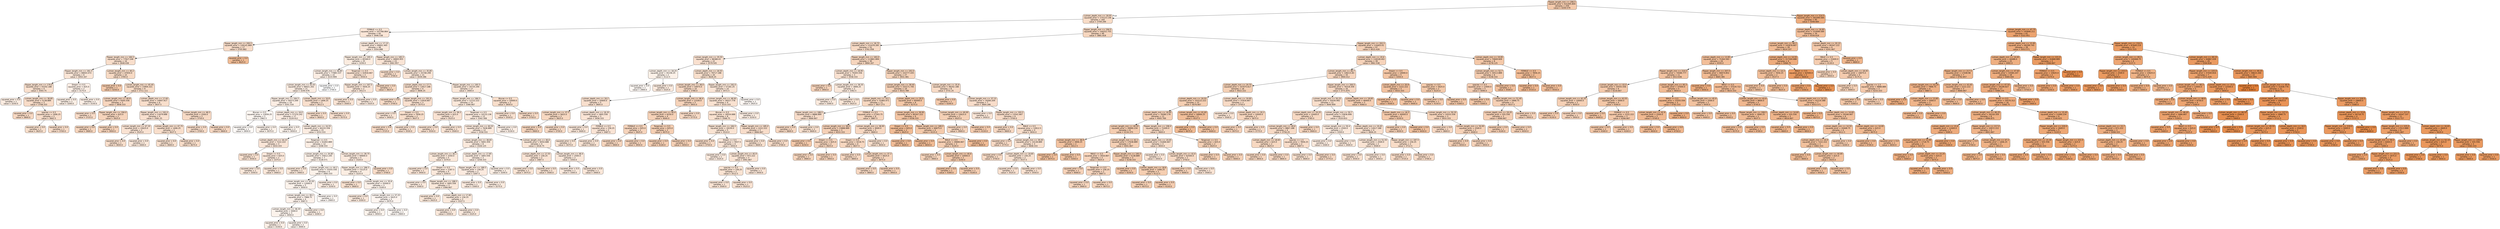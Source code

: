 digraph Tree {
node [shape=box, style="filled, rounded", color="black", fontname="helvetica"] ;
edge [fontname="helvetica"] ;
0 [label="flipper_length_mm <= 206.5\nsquared_error = 631495.804\nsamples = 259\nvalue = 4200.579", fillcolor="#f4caac"] ;
1 [label="culmen_depth_mm <= 18.05\nsquared_error = 175123.136\nsamples = 164\nvalue = 3709.299", fillcolor="#f8dcc7"] ;
0 -> 1 [labeldistance=2.5, labelangle=45, headlabel="True"] ;
2 [label="FEMALE <= 0.5\nsquared_error = 107766.864\nsamples = 65\nvalue = 3446.538", fillcolor="#fae5d6"] ;
1 -> 2 ;
3 [label="flipper_length_mm <= 200.5\nsquared_error = 126141.869\nsamples = 17\nvalue = 3705.882", fillcolor="#f8dcc8"] ;
2 -> 3 ;
4 [label="flipper_length_mm <= 184.5\nsquared_error = 77927.246\nsamples = 16\nvalue = 3648.438", fillcolor="#f8decb"] ;
3 -> 4 ;
5 [label="flipper_length_mm <= 181.5\nsquared_error = 68003.472\nsamples = 6\nvalue = 3454.167", fillcolor="#fae5d6"] ;
4 -> 5 ;
6 [label="flipper_length_mm <= 179.0\nsquared_error = 43242.188\nsamples = 4\nvalue = 3593.75", fillcolor="#f9e0ce"] ;
5 -> 6 ;
7 [label="squared_error = 0.0\nsamples = 1\nvalue = 3250.0", fillcolor="#fbece1"] ;
6 -> 7 ;
8 [label="culmen_length_mm <= 38.85\nsquared_error = 5138.889\nsamples = 3\nvalue = 3708.333", fillcolor="#f8dcc8"] ;
6 -> 8 ;
9 [label="squared_error = 0.0\nsamples = 1\nvalue = 3800.0", fillcolor="#f7d8c2"] ;
8 -> 9 ;
10 [label="species <= 0.5\nsquared_error = 1406.25\nsamples = 2\nvalue = 3662.5", fillcolor="#f8ddca"] ;
8 -> 10 ;
11 [label="squared_error = 0.0\nsamples = 1\nvalue = 3625.0", fillcolor="#f8dfcc"] ;
10 -> 11 ;
12 [label="squared_error = 0.0\nsamples = 1\nvalue = 3700.0", fillcolor="#f8dcc8"] ;
10 -> 12 ;
13 [label="Dream <= 0.5\nsquared_error = 625.0\nsamples = 2\nvalue = 3175.0", fillcolor="#fceee5"] ;
5 -> 13 ;
14 [label="squared_error = 0.0\nsamples = 1\nvalue = 3200.0", fillcolor="#fbeee4"] ;
13 -> 14 ;
15 [label="squared_error = 0.0\nsamples = 1\nvalue = 3150.0", fillcolor="#fcefe6"] ;
13 -> 15 ;
16 [label="culmen_length_mm <= 40.2\nsquared_error = 47650.0\nsamples = 10\nvalue = 3765.0", fillcolor="#f7dac4"] ;
4 -> 16 ;
17 [label="squared_error = 0.0\nsamples = 1\nvalue = 4250.0", fillcolor="#f4c9aa"] ;
16 -> 17 ;
18 [label="culmen_length_mm <= 45.45\nsquared_error = 23904.321\nsamples = 9\nvalue = 3711.111", fillcolor="#f8dcc7"] ;
16 -> 18 ;
19 [label="culmen_length_mm <= 40.9\nsquared_error = 9305.556\nsamples = 3\nvalue = 3858.333", fillcolor="#f7d6bf"] ;
18 -> 19 ;
20 [label="squared_error = 0.0\nsamples = 1\nvalue = 3725.0", fillcolor="#f8dbc7"] ;
19 -> 20 ;
21 [label="flipper_length_mm <= 194.0\nsquared_error = 625.0\nsamples = 2\nvalue = 3925.0", fillcolor="#f6d4bc"] ;
19 -> 21 ;
22 [label="squared_error = 0.0\nsamples = 1\nvalue = 3900.0", fillcolor="#f6d5bd"] ;
21 -> 22 ;
23 [label="squared_error = 0.0\nsamples = 1\nvalue = 3950.0", fillcolor="#f6d3ba"] ;
21 -> 23 ;
24 [label="culmen_depth_mm <= 17.65\nsquared_error = 14947.917\nsamples = 6\nvalue = 3637.5", fillcolor="#f8decb"] ;
18 -> 24 ;
25 [label="flipper_length_mm <= 192.0\nsquared_error = 11679.688\nsamples = 4\nvalue = 3581.25", fillcolor="#f9e0cf"] ;
24 -> 25 ;
26 [label="culmen_length_mm <= 47.35\nsquared_error = 15625.0\nsamples = 2\nvalue = 3525.0", fillcolor="#f9e2d2"] ;
25 -> 26 ;
27 [label="squared_error = 0.0\nsamples = 1\nvalue = 3650.0", fillcolor="#f8decb"] ;
26 -> 27 ;
28 [label="squared_error = 0.0\nsamples = 1\nvalue = 3400.0", fillcolor="#fae7d9"] ;
26 -> 28 ;
29 [label="culmen_length_mm <= 47.75\nsquared_error = 1406.25\nsamples = 2\nvalue = 3637.5", fillcolor="#f8decb"] ;
25 -> 29 ;
30 [label="squared_error = 0.0\nsamples = 1\nvalue = 3600.0", fillcolor="#f8e0ce"] ;
29 -> 30 ;
31 [label="squared_error = 0.0\nsamples = 1\nvalue = 3675.0", fillcolor="#f8ddc9"] ;
29 -> 31 ;
32 [label="culmen_length_mm <= 46.5\nsquared_error = 2500.0\nsamples = 2\nvalue = 3750.0", fillcolor="#f7dac5"] ;
24 -> 32 ;
33 [label="squared_error = 0.0\nsamples = 1\nvalue = 3700.0", fillcolor="#f8dcc8"] ;
32 -> 33 ;
34 [label="squared_error = 0.0\nsamples = 1\nvalue = 3800.0", fillcolor="#f7d8c2"] ;
32 -> 34 ;
35 [label="squared_error = 0.0\nsamples = 1\nvalue = 4625.0", fillcolor="#f1bc95"] ;
3 -> 35 ;
36 [label="culmen_depth_mm <= 17.15\nsquared_error = 69001.465\nsamples = 48\nvalue = 3354.688", fillcolor="#fae8db"] ;
2 -> 36 ;
37 [label="flipper_length_mm <= 195.5\nsquared_error = 85564.0\nsamples = 25\nvalue = 3256.0", fillcolor="#fbece0"] ;
36 -> 37 ;
38 [label="culmen_length_mm <= 46.85\nsquared_error = 77985.537\nsamples = 22\nvalue = 3215.909", fillcolor="#fbede3"] ;
37 -> 38 ;
39 [label="culmen_length_mm <= 45.55\nsquared_error = 68421.202\nsamples = 21\nvalue = 3240.476", fillcolor="#fbece1"] ;
38 -> 39 ;
40 [label="flipper_length_mm <= 184.5\nsquared_error = 59373.269\nsamples = 19\nvalue = 3201.316", fillcolor="#fbede3"] ;
39 -> 40 ;
41 [label="Biscoe <= 0.5\nsquared_error = 12656.25\nsamples = 2\nvalue = 2962.5", fillcolor="#fdf6f1"] ;
40 -> 41 ;
42 [label="squared_error = 0.0\nsamples = 1\nvalue = 2850.0", fillcolor="#fefaf7"] ;
41 -> 42 ;
43 [label="squared_error = 0.0\nsamples = 1\nvalue = 3075.0", fillcolor="#fcf2ea"] ;
41 -> 43 ;
44 [label="culmen_depth_mm <= 16.0\nsquared_error = 57370.242\nsamples = 17\nvalue = 3229.412", fillcolor="#fbece2"] ;
40 -> 44 ;
45 [label="squared_error = 0.0\nsamples = 2\nvalue = 3050.0", fillcolor="#fcf3ec"] ;
44 -> 45 ;
46 [label="culmen_depth_mm <= 16.55\nsquared_error = 60155.556\nsamples = 15\nvalue = 3253.333", fillcolor="#fbece1"] ;
44 -> 46 ;
47 [label="culmen_depth_mm <= 16.15\nsquared_error = 7222.222\nsamples = 3\nvalue = 3433.333", fillcolor="#fae5d7"] ;
46 -> 47 ;
48 [label="squared_error = 0.0\nsamples = 1\nvalue = 3550.0", fillcolor="#f9e1d0"] ;
47 -> 48 ;
49 [label="Dream <= 0.5\nsquared_error = 625.0\nsamples = 2\nvalue = 3375.0", fillcolor="#fae7da"] ;
47 -> 49 ;
50 [label="squared_error = 0.0\nsamples = 1\nvalue = 3350.0", fillcolor="#fae8db"] ;
49 -> 50 ;
51 [label="squared_error = 0.0\nsamples = 1\nvalue = 3400.0", fillcolor="#fae7d9"] ;
49 -> 51 ;
52 [label="Torgersen <= 0.5\nsquared_error = 63263.889\nsamples = 12\nvalue = 3208.333", fillcolor="#fbede3"] ;
46 -> 52 ;
53 [label="culmen_length_mm <= 34.85\nsquared_error = 25612.245\nsamples = 7\nvalue = 3128.571", fillcolor="#fcf0e7"] ;
52 -> 53 ;
54 [label="squared_error = 0.0\nsamples = 1\nvalue = 3400.0", fillcolor="#fae7d9"] ;
53 -> 54 ;
55 [label="culmen_length_mm <= 44.2\nsquared_error = 15555.556\nsamples = 6\nvalue = 3083.333", fillcolor="#fcf2ea"] ;
53 -> 55 ;
56 [label="culmen_length_mm <= 42.05\nsquared_error = 12000.0\nsamples = 5\nvalue = 3050.0", fillcolor="#fcf3ec"] ;
55 -> 56 ;
57 [label="culmen_length_mm <= 39.1\nsquared_error = 7968.75\nsamples = 4\nvalue = 3087.5", fillcolor="#fcf1ea"] ;
56 -> 57 ;
58 [label="culmen_length_mm <= 36.35\nsquared_error = 5000.0\nsamples = 3\nvalue = 3050.0", fillcolor="#fcf3ec"] ;
57 -> 58 ;
59 [label="squared_error = 0.0\nsamples = 1\nvalue = 3150.0", fillcolor="#fcefe6"] ;
58 -> 59 ;
60 [label="squared_error = 0.0\nsamples = 2\nvalue = 3000.0", fillcolor="#fdf4ee"] ;
58 -> 60 ;
61 [label="squared_error = 0.0\nsamples = 1\nvalue = 3200.0", fillcolor="#fbeee4"] ;
57 -> 61 ;
62 [label="squared_error = 0.0\nsamples = 1\nvalue = 2900.0", fillcolor="#fef8f4"] ;
56 -> 62 ;
63 [label="squared_error = 0.0\nsamples = 1\nvalue = 3250.0", fillcolor="#fbece1"] ;
55 -> 63 ;
64 [label="culmen_length_mm <= 39.75\nsquared_error = 94600.0\nsamples = 5\nvalue = 3320.0", fillcolor="#fbe9dd"] ;
52 -> 64 ;
65 [label="flipper_length_mm <= 186.5\nsquared_error = 73125.0\nsamples = 4\nvalue = 3225.0", fillcolor="#fbede2"] ;
64 -> 65 ;
66 [label="squared_error = 0.0\nsamples = 1\nvalue = 3600.0", fillcolor="#f8e0ce"] ;
65 -> 66 ;
67 [label="culmen_length_mm <= 35.8\nsquared_error = 35000.0\nsamples = 3\nvalue = 3100.0", fillcolor="#fcf1e9"] ;
65 -> 67 ;
68 [label="squared_error = 0.0\nsamples = 1\nvalue = 3350.0", fillcolor="#fae8db"] ;
67 -> 68 ;
69 [label="culmen_length_mm <= 37.25\nsquared_error = 5625.0\nsamples = 2\nvalue = 2975.0", fillcolor="#fdf5f0"] ;
67 -> 69 ;
70 [label="squared_error = 0.0\nsamples = 1\nvalue = 3050.0", fillcolor="#fcf3ec"] ;
69 -> 70 ;
71 [label="squared_error = 0.0\nsamples = 1\nvalue = 2900.0", fillcolor="#fef8f4"] ;
69 -> 71 ;
72 [label="squared_error = 0.0\nsamples = 1\nvalue = 3700.0", fillcolor="#f8dcc8"] ;
64 -> 72 ;
73 [label="culmen_depth_mm <= 16.8\nsquared_error = 1406.25\nsamples = 2\nvalue = 3612.5", fillcolor="#f8dfcd"] ;
39 -> 73 ;
74 [label="squared_error = 0.0\nsamples = 1\nvalue = 3650.0", fillcolor="#f8decb"] ;
73 -> 74 ;
75 [label="squared_error = 0.0\nsamples = 1\nvalue = 3575.0", fillcolor="#f9e0cf"] ;
73 -> 75 ;
76 [label="squared_error = 0.0\nsamples = 1\nvalue = 2700.0", fillcolor="#ffffff"] ;
38 -> 76 ;
77 [label="Torgersen <= 0.5\nsquared_error = 42916.667\nsamples = 3\nvalue = 3550.0", fillcolor="#f9e1d0"] ;
37 -> 77 ;
78 [label="flipper_length_mm <= 197.5\nsquared_error = 7656.25\nsamples = 2\nvalue = 3412.5", fillcolor="#fae6d8"] ;
77 -> 78 ;
79 [label="squared_error = 0.0\nsamples = 1\nvalue = 3500.0", fillcolor="#f9e3d3"] ;
78 -> 79 ;
80 [label="squared_error = 0.0\nsamples = 1\nvalue = 3325.0", fillcolor="#fae9dd"] ;
78 -> 80 ;
81 [label="squared_error = 0.0\nsamples = 1\nvalue = 3825.0", fillcolor="#f7d8c1"] ;
77 -> 81 ;
82 [label="flipper_length_mm <= 185.5\nsquared_error = 28905.955\nsamples = 23\nvalue = 3461.957", fillcolor="#f9e4d5"] ;
36 -> 82 ;
83 [label="squared_error = 0.0\nsamples = 2\nvalue = 3700.0", fillcolor="#f8dcc8"] ;
82 -> 83 ;
84 [label="culmen_length_mm <= 35.85\nsquared_error = 25748.299\nsamples = 21\nvalue = 3439.286", fillcolor="#fae5d6"] ;
82 -> 84 ;
85 [label="culmen_depth_mm <= 17.7\nsquared_error = 12617.188\nsamples = 4\nvalue = 3606.25", fillcolor="#f8dfcd"] ;
84 -> 85 ;
86 [label="squared_error = 0.0\nsamples = 1\nvalue = 3700.0", fillcolor="#f8dcc8"] ;
85 -> 86 ;
87 [label="flipper_length_mm <= 191.0\nsquared_error = 12916.667\nsamples = 3\nvalue = 3575.0", fillcolor="#f9e0cf"] ;
85 -> 87 ;
88 [label="squared_error = 0.0\nsamples = 1\nvalue = 3450.0", fillcolor="#fae5d6"] ;
87 -> 88 ;
89 [label="Dream <= 0.5\nsquared_error = 7656.25\nsamples = 2\nvalue = 3637.5", fillcolor="#f8decb"] ;
87 -> 89 ;
90 [label="squared_error = 0.0\nsamples = 1\nvalue = 3725.0", fillcolor="#f8dbc7"] ;
89 -> 90 ;
91 [label="squared_error = 0.0\nsamples = 1\nvalue = 3550.0", fillcolor="#f9e1d0"] ;
89 -> 91 ;
92 [label="flipper_length_mm <= 195.5\nsquared_error = 20735.294\nsamples = 17\nvalue = 3400.0", fillcolor="#fae7d9"] ;
84 -> 92 ;
93 [label="flipper_length_mm <= 186.5\nsquared_error = 12722.222\nsamples = 15\nvalue = 3366.667", fillcolor="#fae8da"] ;
92 -> 93 ;
94 [label="culmen_length_mm <= 39.3\nsquared_error = 625.0\nsamples = 2\nvalue = 3525.0", fillcolor="#f9e2d2"] ;
93 -> 94 ;
95 [label="squared_error = 0.0\nsamples = 1\nvalue = 3550.0", fillcolor="#f9e1d0"] ;
94 -> 95 ;
96 [label="squared_error = 0.0\nsamples = 1\nvalue = 3500.0", fillcolor="#f9e3d3"] ;
94 -> 96 ;
97 [label="Torgersen <= 0.5\nsquared_error = 10133.136\nsamples = 13\nvalue = 3342.308", fillcolor="#fae9dc"] ;
93 -> 97 ;
98 [label="culmen_length_mm <= 40.55\nsquared_error = 7638.889\nsamples = 12\nvalue = 3358.333", fillcolor="#fae8db"] ;
97 -> 98 ;
99 [label="culmen_length_mm <= 38.65\nsquared_error = 5693.359\nsamples = 8\nvalue = 3328.125", fillcolor="#fae9dc"] ;
98 -> 99 ;
100 [label="culmen_length_mm <= 36.1\nsquared_error = 3350.0\nsamples = 5\nvalue = 3370.0", fillcolor="#fae8da"] ;
99 -> 100 ;
101 [label="squared_error = 0.0\nsamples = 1\nvalue = 3450.0", fillcolor="#fae5d6"] ;
100 -> 101 ;
102 [label="Dream <= 0.5\nsquared_error = 2187.5\nsamples = 4\nvalue = 3350.0", fillcolor="#fae8db"] ;
100 -> 102 ;
103 [label="squared_error = 0.0\nsamples = 1\nvalue = 3300.0", fillcolor="#fbeade"] ;
102 -> 103 ;
104 [label="flipper_length_mm <= 188.5\nsquared_error = 1805.556\nsamples = 3\nvalue = 3366.667", fillcolor="#fae8da"] ;
102 -> 104 ;
105 [label="squared_error = 0.0\nsamples = 1\nvalue = 3425.0", fillcolor="#fae6d7"] ;
104 -> 105 ;
106 [label="culmen_depth_mm <= 17.85\nsquared_error = 156.25\nsamples = 2\nvalue = 3337.5", fillcolor="#fae9dc"] ;
104 -> 106 ;
107 [label="squared_error = 0.0\nsamples = 1\nvalue = 3350.0", fillcolor="#fae8db"] ;
106 -> 107 ;
108 [label="squared_error = 0.0\nsamples = 1\nvalue = 3325.0", fillcolor="#fae9dd"] ;
106 -> 108 ;
109 [label="culmen_depth_mm <= 17.85\nsquared_error = 1805.556\nsamples = 3\nvalue = 3258.333", fillcolor="#fbebe0"] ;
99 -> 109 ;
110 [label="flipper_length_mm <= 189.5\nsquared_error = 156.25\nsamples = 2\nvalue = 3287.5", fillcolor="#fbeadf"] ;
109 -> 110 ;
111 [label="squared_error = 0.0\nsamples = 1\nvalue = 3300.0", fillcolor="#fbeade"] ;
110 -> 111 ;
112 [label="squared_error = 0.0\nsamples = 1\nvalue = 3275.0", fillcolor="#fbebdf"] ;
110 -> 112 ;
113 [label="squared_error = 0.0\nsamples = 1\nvalue = 3200.0", fillcolor="#fbeee4"] ;
109 -> 113 ;
114 [label="culmen_length_mm <= 46.6\nsquared_error = 6054.688\nsamples = 4\nvalue = 3418.75", fillcolor="#fae6d7"] ;
98 -> 114 ;
115 [label="culmen_depth_mm <= 17.55\nsquared_error = 156.25\nsamples = 2\nvalue = 3487.5", fillcolor="#f9e3d4"] ;
114 -> 115 ;
116 [label="squared_error = 0.0\nsamples = 1\nvalue = 3475.0", fillcolor="#f9e4d4"] ;
115 -> 116 ;
117 [label="squared_error = 0.0\nsamples = 1\nvalue = 3500.0", fillcolor="#f9e3d3"] ;
115 -> 117 ;
118 [label="culmen_length_mm <= 48.4\nsquared_error = 2500.0\nsamples = 2\nvalue = 3350.0", fillcolor="#fae8db"] ;
114 -> 118 ;
119 [label="squared_error = 0.0\nsamples = 1\nvalue = 3300.0", fillcolor="#fbeade"] ;
118 -> 119 ;
120 [label="squared_error = 0.0\nsamples = 1\nvalue = 3400.0", fillcolor="#fae7d9"] ;
118 -> 120 ;
121 [label="squared_error = 0.0\nsamples = 1\nvalue = 3150.0", fillcolor="#fcefe6"] ;
97 -> 121 ;
122 [label="Biscoe <= 0.5\nsquared_error = 10000.0\nsamples = 2\nvalue = 3650.0", fillcolor="#f8decb"] ;
92 -> 122 ;
123 [label="squared_error = 0.0\nsamples = 1\nvalue = 3550.0", fillcolor="#f9e1d0"] ;
122 -> 123 ;
124 [label="squared_error = 0.0\nsamples = 1\nvalue = 3750.0", fillcolor="#f7dac5"] ;
122 -> 124 ;
125 [label="flipper_length_mm <= 194.5\nsquared_error = 144252.755\nsamples = 99\nvalue = 3881.818", fillcolor="#f6d6be"] ;
1 -> 125 ;
126 [label="culmen_depth_mm <= 18.75\nsquared_error = 131476.285\nsamples = 52\nvalue = 3761.058", fillcolor="#f7dac5"] ;
125 -> 126 ;
127 [label="culmen_length_mm <= 35.55\nsquared_error = 98388.43\nsamples = 22\nvalue = 3579.545", fillcolor="#f9e0cf"] ;
126 -> 127 ;
128 [label="culmen_depth_mm <= 18.25\nsquared_error = 45156.25\nsamples = 2\nvalue = 3112.5", fillcolor="#fcf1e8"] ;
127 -> 128 ;
129 [label="squared_error = 0.0\nsamples = 1\nvalue = 2900.0", fillcolor="#fef8f4"] ;
128 -> 129 ;
130 [label="squared_error = 0.0\nsamples = 1\nvalue = 3325.0", fillcolor="#fae9dd"] ;
128 -> 130 ;
131 [label="culmen_depth_mm <= 18.55\nsquared_error = 79717.188\nsamples = 20\nvalue = 3626.25", fillcolor="#f8dfcc"] ;
127 -> 131 ;
132 [label="culmen_length_mm <= 38.0\nsquared_error = 54975.0\nsamples = 10\nvalue = 3780.0", fillcolor="#f7d9c4"] ;
131 -> 132 ;
133 [label="culmen_depth_mm <= 18.2\nsquared_error = 35600.0\nsamples = 5\nvalue = 3605.0", fillcolor="#f8dfcd"] ;
132 -> 133 ;
134 [label="culmen_length_mm <= 37.5\nsquared_error = 5625.0\nsamples = 2\nvalue = 3825.0", fillcolor="#f7d8c1"] ;
133 -> 134 ;
135 [label="squared_error = 0.0\nsamples = 1\nvalue = 3900.0", fillcolor="#f6d5bd"] ;
134 -> 135 ;
136 [label="squared_error = 0.0\nsamples = 1\nvalue = 3750.0", fillcolor="#f7dac5"] ;
134 -> 136 ;
137 [label="culmen_depth_mm <= 18.35\nsquared_error = 1805.556\nsamples = 3\nvalue = 3458.333", fillcolor="#fae4d5"] ;
133 -> 137 ;
138 [label="squared_error = 0.0\nsamples = 1\nvalue = 3400.0", fillcolor="#fae7d9"] ;
137 -> 138 ;
139 [label="FEMALE <= 0.5\nsquared_error = 156.25\nsamples = 2\nvalue = 3487.5", fillcolor="#f9e3d4"] ;
137 -> 139 ;
140 [label="squared_error = 0.0\nsamples = 1\nvalue = 3475.0", fillcolor="#f9e4d4"] ;
139 -> 140 ;
141 [label="squared_error = 0.0\nsamples = 1\nvalue = 3500.0", fillcolor="#f9e3d3"] ;
139 -> 141 ;
142 [label="culmen_length_mm <= 46.4\nsquared_error = 13100.0\nsamples = 5\nvalue = 3955.0", fillcolor="#f6d3ba"] ;
132 -> 142 ;
143 [label="culmen_length_mm <= 40.4\nsquared_error = 6250.0\nsamples = 4\nvalue = 4000.0", fillcolor="#f6d2b8"] ;
142 -> 143 ;
144 [label="FEMALE <= 0.5\nsquared_error = 625.0\nsamples = 2\nvalue = 3925.0", fillcolor="#f6d4bc"] ;
143 -> 144 ;
145 [label="squared_error = 0.0\nsamples = 1\nvalue = 3900.0", fillcolor="#f6d5bd"] ;
144 -> 145 ;
146 [label="squared_error = 0.0\nsamples = 1\nvalue = 3950.0", fillcolor="#f6d3ba"] ;
144 -> 146 ;
147 [label="Torgersen <= 0.5\nsquared_error = 625.0\nsamples = 2\nvalue = 4075.0", fillcolor="#f5cfb3"] ;
143 -> 147 ;
148 [label="squared_error = 0.0\nsamples = 1\nvalue = 4100.0", fillcolor="#f5ceb2"] ;
147 -> 148 ;
149 [label="squared_error = 0.0\nsamples = 1\nvalue = 4050.0", fillcolor="#f5d0b5"] ;
147 -> 149 ;
150 [label="squared_error = 0.0\nsamples = 1\nvalue = 3775.0", fillcolor="#f7d9c4"] ;
142 -> 150 ;
151 [label="flipper_length_mm <= 192.0\nsquared_error = 57181.25\nsamples = 10\nvalue = 3472.5", fillcolor="#f9e4d5"] ;
131 -> 151 ;
152 [label="culmen_length_mm <= 48.95\nsquared_error = 26527.778\nsamples = 9\nvalue = 3533.333", fillcolor="#f9e2d1"] ;
151 -> 152 ;
153 [label="Biscoe <= 0.5\nsquared_error = 18554.688\nsamples = 8\nvalue = 3568.75", fillcolor="#f9e1cf"] ;
152 -> 153 ;
154 [label="flipper_length_mm <= 184.5\nsquared_error = 19150.0\nsamples = 5\nvalue = 3510.0", fillcolor="#f9e3d2"] ;
153 -> 154 ;
155 [label="squared_error = 0.0\nsamples = 1\nvalue = 3750.0", fillcolor="#f7dac5"] ;
154 -> 155 ;
156 [label="Dream <= 0.5\nsquared_error = 5937.5\nsamples = 4\nvalue = 3450.0", fillcolor="#fae5d6"] ;
154 -> 156 ;
157 [label="squared_error = 0.0\nsamples = 1\nvalue = 3325.0", fillcolor="#fae9dd"] ;
156 -> 157 ;
158 [label="culmen_length_mm <= 45.9\nsquared_error = 972.222\nsamples = 3\nvalue = 3491.667", fillcolor="#f9e3d3"] ;
156 -> 158 ;
159 [label="species <= 0.5\nsquared_error = 156.25\nsamples = 2\nvalue = 3512.5", fillcolor="#f9e3d2"] ;
158 -> 159 ;
160 [label="squared_error = 0.0\nsamples = 1\nvalue = 3500.0", fillcolor="#f9e3d3"] ;
159 -> 160 ;
161 [label="squared_error = 0.0\nsamples = 1\nvalue = 3525.0", fillcolor="#f9e2d2"] ;
159 -> 161 ;
162 [label="squared_error = 0.0\nsamples = 1\nvalue = 3450.0", fillcolor="#fae5d6"] ;
158 -> 162 ;
163 [label="flipper_length_mm <= 185.0\nsquared_error = 2222.222\nsamples = 3\nvalue = 3666.667", fillcolor="#f8ddca"] ;
153 -> 163 ;
164 [label="squared_error = 0.0\nsamples = 1\nvalue = 3600.0", fillcolor="#f8e0ce"] ;
163 -> 164 ;
165 [label="squared_error = 0.0\nsamples = 2\nvalue = 3700.0", fillcolor="#f8dcc8"] ;
163 -> 165 ;
166 [label="squared_error = 0.0\nsamples = 1\nvalue = 3250.0", fillcolor="#fbece1"] ;
152 -> 166 ;
167 [label="squared_error = 0.0\nsamples = 1\nvalue = 2925.0", fillcolor="#fdf7f3"] ;
151 -> 167 ;
168 [label="flipper_length_mm <= 183.0\nsquared_error = 113861.806\nsamples = 30\nvalue = 3894.167", fillcolor="#f6d5bd"] ;
126 -> 168 ;
169 [label="culmen_depth_mm <= 18.95\nsquared_error = 79305.556\nsamples = 3\nvalue = 3558.333", fillcolor="#f9e1d0"] ;
168 -> 169 ;
170 [label="squared_error = 0.0\nsamples = 1\nvalue = 3950.0", fillcolor="#f6d3ba"] ;
169 -> 170 ;
171 [label="culmen_length_mm <= 39.35\nsquared_error = 3906.25\nsamples = 2\nvalue = 3362.5", fillcolor="#fae8db"] ;
169 -> 171 ;
172 [label="squared_error = 0.0\nsamples = 1\nvalue = 3300.0", fillcolor="#fbeade"] ;
171 -> 172 ;
173 [label="squared_error = 0.0\nsamples = 1\nvalue = 3425.0", fillcolor="#fae6d7"] ;
171 -> 173 ;
174 [label="flipper_length_mm <= 192.0\nsquared_error = 103777.435\nsamples = 27\nvalue = 3931.481", fillcolor="#f6d4bb"] ;
168 -> 174 ;
175 [label="culmen_length_mm <= 39.45\nsquared_error = 103171.745\nsamples = 19\nvalue = 4015.789", fillcolor="#f5d1b7"] ;
174 -> 175 ;
176 [label="culmen_depth_mm <= 19.1\nsquared_error = 31983.471\nsamples = 11\nvalue = 3827.273", fillcolor="#f7d8c1"] ;
175 -> 176 ;
177 [label="flipper_length_mm <= 188.5\nsquared_error = 8888.889\nsamples = 3\nvalue = 3666.667", fillcolor="#f8ddca"] ;
176 -> 177 ;
178 [label="squared_error = 0.0\nsamples = 1\nvalue = 3800.0", fillcolor="#f7d8c2"] ;
177 -> 178 ;
179 [label="squared_error = 0.0\nsamples = 2\nvalue = 3600.0", fillcolor="#f8e0ce"] ;
177 -> 179 ;
180 [label="FEMALE <= 0.5\nsquared_error = 27343.75\nsamples = 8\nvalue = 3887.5", fillcolor="#f6d5be"] ;
176 -> 180 ;
181 [label="culmen_length_mm <= 38.0\nsquared_error = 23888.889\nsamples = 3\nvalue = 4033.333", fillcolor="#f5d0b6"] ;
180 -> 181 ;
182 [label="squared_error = 0.0\nsamples = 1\nvalue = 4250.0", fillcolor="#f4c9aa"] ;
181 -> 182 ;
183 [label="Dream <= 0.5\nsquared_error = 625.0\nsamples = 2\nvalue = 3925.0", fillcolor="#f6d4bc"] ;
181 -> 183 ;
184 [label="squared_error = 0.0\nsamples = 1\nvalue = 3900.0", fillcolor="#f6d5bd"] ;
183 -> 184 ;
185 [label="squared_error = 0.0\nsamples = 1\nvalue = 3950.0", fillcolor="#f6d3ba"] ;
183 -> 185 ;
186 [label="culmen_length_mm <= 38.95\nsquared_error = 9000.0\nsamples = 5\nvalue = 3800.0", fillcolor="#f7d8c2"] ;
180 -> 186 ;
187 [label="Dream <= 0.5\nsquared_error = 4218.75\nsamples = 4\nvalue = 3837.5", fillcolor="#f7d7c0"] ;
186 -> 187 ;
188 [label="squared_error = 0.0\nsamples = 2\nvalue = 3800.0", fillcolor="#f7d8c2"] ;
187 -> 188 ;
189 [label="culmen_length_mm <= 37.3\nsquared_error = 5625.0\nsamples = 2\nvalue = 3875.0", fillcolor="#f7d6be"] ;
187 -> 189 ;
190 [label="squared_error = 0.0\nsamples = 1\nvalue = 3800.0", fillcolor="#f7d8c2"] ;
189 -> 190 ;
191 [label="squared_error = 0.0\nsamples = 1\nvalue = 3950.0", fillcolor="#f6d3ba"] ;
189 -> 191 ;
192 [label="squared_error = 0.0\nsamples = 1\nvalue = 3650.0", fillcolor="#f8decb"] ;
186 -> 192 ;
193 [label="culmen_depth_mm <= 20.5\nsquared_error = 85000.0\nsamples = 8\nvalue = 4275.0", fillcolor="#f4c8a8"] ;
175 -> 193 ;
194 [label="culmen_length_mm <= 39.95\nsquared_error = 80347.222\nsamples = 6\nvalue = 4358.333", fillcolor="#f3c5a4"] ;
193 -> 194 ;
195 [label="Dream <= 0.5\nsquared_error = 625.0\nsamples = 2\nvalue = 4625.0", fillcolor="#f1bc95"] ;
194 -> 195 ;
196 [label="squared_error = 0.0\nsamples = 1\nvalue = 4600.0", fillcolor="#f1bc96"] ;
195 -> 196 ;
197 [label="squared_error = 0.0\nsamples = 1\nvalue = 4650.0", fillcolor="#f1bb94"] ;
195 -> 197 ;
198 [label="flipper_length_mm <= 189.5\nsquared_error = 66875.0\nsamples = 4\nvalue = 4225.0", fillcolor="#f4caab"] ;
194 -> 198 ;
199 [label="MALE <= 0.5\nsquared_error = 26666.667\nsamples = 3\nvalue = 4100.0", fillcolor="#f5ceb2"] ;
198 -> 199 ;
200 [label="squared_error = 0.0\nsamples = 1\nvalue = 3900.0", fillcolor="#f6d5bd"] ;
199 -> 200 ;
201 [label="culmen_length_mm <= 40.6\nsquared_error = 10000.0\nsamples = 2\nvalue = 4200.0", fillcolor="#f4caac"] ;
199 -> 201 ;
202 [label="squared_error = 0.0\nsamples = 1\nvalue = 4300.0", fillcolor="#f3c7a7"] ;
201 -> 202 ;
203 [label="squared_error = 0.0\nsamples = 1\nvalue = 4100.0", fillcolor="#f5ceb2"] ;
201 -> 203 ;
204 [label="squared_error = 0.0\nsamples = 1\nvalue = 4600.0", fillcolor="#f1bc96"] ;
198 -> 204 ;
205 [label="culmen_length_mm <= 40.95\nsquared_error = 15625.0\nsamples = 2\nvalue = 4025.0", fillcolor="#f5d1b6"] ;
193 -> 205 ;
206 [label="squared_error = 0.0\nsamples = 1\nvalue = 3900.0", fillcolor="#f6d5bd"] ;
205 -> 206 ;
207 [label="squared_error = 0.0\nsamples = 1\nvalue = 4150.0", fillcolor="#f5ccaf"] ;
205 -> 207 ;
208 [label="culmen_length_mm <= 35.9\nsquared_error = 48242.188\nsamples = 8\nvalue = 3731.25", fillcolor="#f8dbc6"] ;
174 -> 208 ;
209 [label="squared_error = 0.0\nsamples = 1\nvalue = 4200.0", fillcolor="#f4caac"] ;
208 -> 209 ;
210 [label="culmen_length_mm <= 37.15\nsquared_error = 19260.204\nsamples = 7\nvalue = 3664.286", fillcolor="#f8ddca"] ;
208 -> 210 ;
211 [label="squared_error = 0.0\nsamples = 1\nvalue = 3450.0", fillcolor="#fae5d6"] ;
210 -> 211 ;
212 [label="flipper_length_mm <= 193.5\nsquared_error = 13541.667\nsamples = 6\nvalue = 3700.0", fillcolor="#f8dcc8"] ;
210 -> 212 ;
213 [label="squared_error = 0.0\nsamples = 2\nvalue = 3800.0", fillcolor="#f7d8c2"] ;
212 -> 213 ;
214 [label="MALE <= 0.5\nsquared_error = 12812.5\nsamples = 4\nvalue = 3650.0", fillcolor="#f8decb"] ;
212 -> 214 ;
215 [label="squared_error = 0.0\nsamples = 1\nvalue = 3775.0", fillcolor="#f7d9c4"] ;
214 -> 215 ;
216 [label="culmen_length_mm <= 39.45\nsquared_error = 10138.889\nsamples = 3\nvalue = 3608.333", fillcolor="#f8dfcd"] ;
214 -> 216 ;
217 [label="squared_error = 0.0\nsamples = 1\nvalue = 3750.0", fillcolor="#f7dac5"] ;
216 -> 217 ;
218 [label="culmen_depth_mm <= 19.85\nsquared_error = 156.25\nsamples = 2\nvalue = 3537.5", fillcolor="#f9e2d1"] ;
216 -> 218 ;
219 [label="squared_error = 0.0\nsamples = 1\nvalue = 3525.0", fillcolor="#f9e2d2"] ;
218 -> 219 ;
220 [label="squared_error = 0.0\nsamples = 1\nvalue = 3550.0", fillcolor="#f9e1d0"] ;
218 -> 220 ;
221 [label="flipper_length_mm <= 202.5\nsquared_error = 124403.01\nsamples = 47\nvalue = 4015.426", fillcolor="#f5d1b7"] ;
125 -> 221 ;
222 [label="culmen_depth_mm <= 20.6\nsquared_error = 118328.402\nsamples = 39\nvalue = 3961.538", fillcolor="#f6d3ba"] ;
221 -> 222 ;
223 [label="culmen_length_mm <= 46.7\nsquared_error = 108215.83\nsamples = 34\nvalue = 3904.412", fillcolor="#f6d5bd"] ;
222 -> 223 ;
224 [label="culmen_depth_mm <= 19.75\nsquared_error = 107075.617\nsamples = 18\nvalue = 4022.222", fillcolor="#f5d1b6"] ;
223 -> 224 ;
225 [label="culmen_depth_mm <= 19.55\nsquared_error = 103122.222\nsamples = 15\nvalue = 4076.667", fillcolor="#f5cfb3"] ;
224 -> 225 ;
226 [label="culmen_depth_mm <= 18.95\nsquared_error = 78380.178\nsamples = 13\nvalue = 4005.769", fillcolor="#f6d1b7"] ;
225 -> 226 ;
227 [label="culmen_length_mm <= 40.55\nsquared_error = 39990.234\nsamples = 8\nvalue = 4134.375", fillcolor="#f5cdb0"] ;
226 -> 227 ;
228 [label="culmen_length_mm <= 38.9\nsquared_error = 3906.25\nsamples = 2\nvalue = 4412.5", fillcolor="#f3c3a1"] ;
227 -> 228 ;
229 [label="squared_error = 0.0\nsamples = 1\nvalue = 4475.0", fillcolor="#f2c19d"] ;
228 -> 229 ;
230 [label="squared_error = 0.0\nsamples = 1\nvalue = 4350.0", fillcolor="#f3c5a4"] ;
228 -> 230 ;
231 [label="culmen_length_mm <= 42.1\nsquared_error = 17638.889\nsamples = 6\nvalue = 4041.667", fillcolor="#f5d0b5"] ;
227 -> 231 ;
232 [label="MALE <= 0.5\nsquared_error = 2916.667\nsamples = 3\nvalue = 3925.0", fillcolor="#f6d4bc"] ;
231 -> 232 ;
233 [label="squared_error = 0.0\nsamples = 1\nvalue = 4000.0", fillcolor="#f6d2b8"] ;
232 -> 233 ;
234 [label="Torgersen <= 0.5\nsquared_error = 156.25\nsamples = 2\nvalue = 3887.5", fillcolor="#f6d5be"] ;
232 -> 234 ;
235 [label="squared_error = 0.0\nsamples = 1\nvalue = 3900.0", fillcolor="#f6d5bd"] ;
234 -> 235 ;
236 [label="squared_error = 0.0\nsamples = 1\nvalue = 3875.0", fillcolor="#f7d6be"] ;
234 -> 236 ;
237 [label="flipper_length_mm <= 195.5\nsquared_error = 5138.889\nsamples = 3\nvalue = 4158.333", fillcolor="#f4ccaf"] ;
231 -> 237 ;
238 [label="squared_error = 0.0\nsamples = 1\nvalue = 4250.0", fillcolor="#f4c9aa"] ;
237 -> 238 ;
239 [label="culmen_depth_mm <= 18.6\nsquared_error = 1406.25\nsamples = 2\nvalue = 4112.5", fillcolor="#f5ceb1"] ;
237 -> 239 ;
240 [label="squared_error = 0.0\nsamples = 1\nvalue = 4075.0", fillcolor="#f5cfb3"] ;
239 -> 240 ;
241 [label="squared_error = 0.0\nsamples = 1\nvalue = 4150.0", fillcolor="#f5ccaf"] ;
239 -> 241 ;
242 [label="flipper_length_mm <= 198.0\nsquared_error = 71000.0\nsamples = 5\nvalue = 3800.0", fillcolor="#f7d8c2"] ;
226 -> 242 ;
243 [label="culmen_depth_mm <= 19.05\nsquared_error = 61666.667\nsamples = 3\nvalue = 3650.0", fillcolor="#f8decb"] ;
242 -> 243 ;
244 [label="squared_error = 0.0\nsamples = 1\nvalue = 3450.0", fillcolor="#fae5d6"] ;
243 -> 244 ;
245 [label="culmen_length_mm <= 42.6\nsquared_error = 62500.0\nsamples = 2\nvalue = 3750.0", fillcolor="#f7dac5"] ;
243 -> 245 ;
246 [label="squared_error = 0.0\nsamples = 1\nvalue = 4000.0", fillcolor="#f6d2b8"] ;
245 -> 246 ;
247 [label="squared_error = 0.0\nsamples = 1\nvalue = 3500.0", fillcolor="#f9e3d3"] ;
245 -> 247 ;
248 [label="Torgersen <= 0.5\nsquared_error = 625.0\nsamples = 2\nvalue = 4025.0", fillcolor="#f5d1b6"] ;
242 -> 248 ;
249 [label="squared_error = 0.0\nsamples = 1\nvalue = 4050.0", fillcolor="#f5d0b5"] ;
248 -> 249 ;
250 [label="squared_error = 0.0\nsamples = 1\nvalue = 4000.0", fillcolor="#f6d2b8"] ;
248 -> 250 ;
251 [label="culmen_length_mm <= 41.65\nsquared_error = 18906.25\nsamples = 2\nvalue = 4537.5", fillcolor="#f2bf9a"] ;
225 -> 251 ;
252 [label="squared_error = 0.0\nsamples = 1\nvalue = 4675.0", fillcolor="#f1ba92"] ;
251 -> 252 ;
253 [label="squared_error = 0.0\nsamples = 1\nvalue = 4400.0", fillcolor="#f3c4a2"] ;
251 -> 253 ;
254 [label="culmen_depth_mm <= 19.95\nsquared_error = 37916.667\nsamples = 3\nvalue = 3750.0", fillcolor="#f7dac5"] ;
224 -> 254 ;
255 [label="squared_error = 0.0\nsamples = 1\nvalue = 3500.0", fillcolor="#f9e3d3"] ;
254 -> 255 ;
256 [label="culmen_depth_mm <= 20.3\nsquared_error = 10000.0\nsamples = 2\nvalue = 3875.0", fillcolor="#f7d6be"] ;
254 -> 256 ;
257 [label="squared_error = 0.0\nsamples = 1\nvalue = 3975.0", fillcolor="#f6d2b9"] ;
256 -> 257 ;
258 [label="squared_error = 0.0\nsamples = 1\nvalue = 3775.0", fillcolor="#f7d9c4"] ;
256 -> 258 ;
259 [label="flipper_length_mm <= 200.5\nsquared_error = 76318.359\nsamples = 16\nvalue = 3771.875", fillcolor="#f7d9c4"] ;
223 -> 259 ;
260 [label="culmen_length_mm <= 50.25\nsquared_error = 35030.992\nsamples = 11\nvalue = 3640.909", fillcolor="#f8decb"] ;
259 -> 260 ;
261 [label="culmen_depth_mm <= 19.25\nsquared_error = 10400.0\nsamples = 5\nvalue = 3785.0", fillcolor="#f7d9c3"] ;
260 -> 261 ;
262 [label="culmen_length_mm <= 49.6\nsquared_error = 8867.188\nsamples = 4\nvalue = 3756.25", fillcolor="#f7dac5"] ;
261 -> 262 ;
263 [label="culmen_depth_mm <= 18.65\nsquared_error = 625.0\nsamples = 2\nvalue = 3825.0", fillcolor="#f7d8c1"] ;
262 -> 263 ;
264 [label="squared_error = 0.0\nsamples = 1\nvalue = 3850.0", fillcolor="#f7d7c0"] ;
263 -> 264 ;
265 [label="squared_error = 0.0\nsamples = 1\nvalue = 3800.0", fillcolor="#f7d8c2"] ;
263 -> 265 ;
266 [label="species <= 1.5\nsquared_error = 7656.25\nsamples = 2\nvalue = 3687.5", fillcolor="#f8dcc9"] ;
262 -> 266 ;
267 [label="squared_error = 0.0\nsamples = 1\nvalue = 3600.0", fillcolor="#f8e0ce"] ;
266 -> 267 ;
268 [label="squared_error = 0.0\nsamples = 1\nvalue = 3775.0", fillcolor="#f7d9c4"] ;
266 -> 268 ;
269 [label="squared_error = 0.0\nsamples = 1\nvalue = 3900.0", fillcolor="#f6d5bd"] ;
261 -> 269 ;
270 [label="culmen_length_mm <= 50.7\nsquared_error = 23836.806\nsamples = 6\nvalue = 3520.833", fillcolor="#f9e2d2"] ;
260 -> 270 ;
271 [label="culmen_length_mm <= 50.4\nsquared_error = 2500.0\nsamples = 2\nvalue = 3350.0", fillcolor="#fae8db"] ;
270 -> 271 ;
272 [label="squared_error = 0.0\nsamples = 1\nvalue = 3300.0", fillcolor="#fbeade"] ;
271 -> 272 ;
273 [label="squared_error = 0.0\nsamples = 1\nvalue = 3400.0", fillcolor="#fae7d9"] ;
271 -> 273 ;
274 [label="culmen_depth_mm <= 19.45\nsquared_error = 12617.188\nsamples = 4\nvalue = 3606.25", fillcolor="#f8dfcd"] ;
270 -> 274 ;
275 [label="culmen_length_mm <= 51.55\nsquared_error = 2500.0\nsamples = 2\nvalue = 3500.0", fillcolor="#f9e3d3"] ;
274 -> 275 ;
276 [label="squared_error = 0.0\nsamples = 1\nvalue = 3550.0", fillcolor="#f9e1d0"] ;
275 -> 276 ;
277 [label="squared_error = 0.0\nsamples = 1\nvalue = 3450.0", fillcolor="#fae5d6"] ;
275 -> 277 ;
278 [label="flipper_length_mm <= 197.5\nsquared_error = 156.25\nsamples = 2\nvalue = 3712.5", fillcolor="#f8dcc7"] ;
274 -> 278 ;
279 [label="squared_error = 0.0\nsamples = 1\nvalue = 3725.0", fillcolor="#f8dbc7"] ;
278 -> 279 ;
280 [label="squared_error = 0.0\nsamples = 1\nvalue = 3700.0", fillcolor="#f8dcc8"] ;
278 -> 280 ;
281 [label="culmen_depth_mm <= 18.65\nsquared_error = 46400.0\nsamples = 5\nvalue = 4060.0", fillcolor="#f5cfb4"] ;
259 -> 281 ;
282 [label="culmen_depth_mm <= 18.3\nsquared_error = 40000.0\nsamples = 2\nvalue = 4250.0", fillcolor="#f4c9aa"] ;
281 -> 282 ;
283 [label="squared_error = 0.0\nsamples = 1\nvalue = 4050.0", fillcolor="#f5d0b5"] ;
282 -> 283 ;
284 [label="squared_error = 0.0\nsamples = 1\nvalue = 4450.0", fillcolor="#f2c29f"] ;
282 -> 284 ;
285 [label="culmen_length_mm <= 50.35\nsquared_error = 10555.556\nsamples = 3\nvalue = 3933.333", fillcolor="#f6d4bb"] ;
281 -> 285 ;
286 [label="squared_error = 0.0\nsamples = 1\nvalue = 3800.0", fillcolor="#f7d8c2"] ;
285 -> 286 ;
287 [label="culmen_length_mm <= 50.95\nsquared_error = 2500.0\nsamples = 2\nvalue = 4000.0", fillcolor="#f6d2b8"] ;
285 -> 287 ;
288 [label="squared_error = 0.0\nsamples = 1\nvalue = 4050.0", fillcolor="#f5d0b5"] ;
287 -> 288 ;
289 [label="squared_error = 0.0\nsamples = 1\nvalue = 3950.0", fillcolor="#f6d3ba"] ;
287 -> 289 ;
290 [label="Dream <= 0.5\nsquared_error = 14000.0\nsamples = 5\nvalue = 4350.0", fillcolor="#f3c5a4"] ;
222 -> 290 ;
291 [label="culmen_depth_mm <= 20.9\nsquared_error = 2222.222\nsamples = 3\nvalue = 4433.333", fillcolor="#f2c2a0"] ;
290 -> 291 ;
292 [label="squared_error = 0.0\nsamples = 1\nvalue = 4500.0", fillcolor="#f2c09c"] ;
291 -> 292 ;
293 [label="squared_error = 0.0\nsamples = 2\nvalue = 4400.0", fillcolor="#f3c4a2"] ;
291 -> 293 ;
294 [label="species <= 0.5\nsquared_error = 5625.0\nsamples = 2\nvalue = 4225.0", fillcolor="#f4caab"] ;
290 -> 294 ;
295 [label="squared_error = 0.0\nsamples = 1\nvalue = 4150.0", fillcolor="#f5ccaf"] ;
294 -> 295 ;
296 [label="squared_error = 0.0\nsamples = 1\nvalue = 4300.0", fillcolor="#f3c7a7"] ;
294 -> 296 ;
297 [label="culmen_depth_mm <= 19.95\nsquared_error = 70849.609\nsamples = 8\nvalue = 4278.125", fillcolor="#f4c8a8"] ;
221 -> 297 ;
298 [label="culmen_length_mm <= 52.7\nsquared_error = 34513.889\nsamples = 6\nvalue = 4158.333", fillcolor="#f4ccaf"] ;
297 -> 298 ;
299 [label="species <= 0.5\nsquared_error = 13400.0\nsamples = 5\nvalue = 4090.0", fillcolor="#f5ceb3"] ;
298 -> 299 ;
300 [label="squared_error = 0.0\nsamples = 1\nvalue = 4300.0", fillcolor="#f3c7a7"] ;
299 -> 300 ;
301 [label="culmen_length_mm <= 51.45\nsquared_error = 2968.75\nsamples = 4\nvalue = 4037.5", fillcolor="#f5d0b5"] ;
299 -> 301 ;
302 [label="culmen_depth_mm <= 19.25\nsquared_error = 555.556\nsamples = 3\nvalue = 4066.667", fillcolor="#f5cfb4"] ;
301 -> 302 ;
303 [label="squared_error = 0.0\nsamples = 1\nvalue = 4100.0", fillcolor="#f5ceb2"] ;
302 -> 303 ;
304 [label="squared_error = 0.0\nsamples = 2\nvalue = 4050.0", fillcolor="#f5d0b5"] ;
302 -> 304 ;
305 [label="squared_error = 0.0\nsamples = 1\nvalue = 3950.0", fillcolor="#f6d3ba"] ;
301 -> 305 ;
306 [label="squared_error = 0.0\nsamples = 1\nvalue = 4500.0", fillcolor="#f2c09c"] ;
298 -> 306 ;
307 [label="FEMALE <= 0.5\nsquared_error = 7656.25\nsamples = 2\nvalue = 4637.5", fillcolor="#f1bb94"] ;
297 -> 307 ;
308 [label="squared_error = 0.0\nsamples = 1\nvalue = 4725.0", fillcolor="#f0b890"] ;
307 -> 308 ;
309 [label="squared_error = 0.0\nsamples = 1\nvalue = 4550.0", fillcolor="#f2be99"] ;
307 -> 309 ;
310 [label="flipper_length_mm <= 214.5\nsquared_error = 283399.584\nsamples = 95\nvalue = 5048.684", fillcolor="#eead7e"] ;
0 -> 310 [labeldistance=2.5, labelangle=-45, headlabel="False"] ;
311 [label="culmen_depth_mm <= 16.85\nsquared_error = 153099.589\nsamples = 34\nvalue = 4556.618", fillcolor="#f2be99"] ;
310 -> 311 ;
312 [label="culmen_length_mm <= 48.3\nsquared_error = 142878.667\nsamples = 28\nvalue = 4624.107", fillcolor="#f1bc95"] ;
311 -> 312 ;
313 [label="culmen_depth_mm <= 13.95\nsquared_error = 75364.583\nsamples = 24\nvalue = 4550.0", fillcolor="#f2be99"] ;
312 -> 313 ;
314 [label="flipper_length_mm <= 210.5\nsquared_error = 74586.777\nsamples = 11\nvalue = 4413.636", fillcolor="#f3c3a1"] ;
313 -> 314 ;
315 [label="culmen_length_mm <= 43.0\nsquared_error = 20555.556\nsamples = 6\nvalue = 4216.667", fillcolor="#f4caac"] ;
314 -> 315 ;
316 [label="culmen_length_mm <= 42.35\nsquared_error = 10000.0\nsamples = 2\nvalue = 4050.0", fillcolor="#f5d0b5"] ;
315 -> 316 ;
317 [label="squared_error = 0.0\nsamples = 1\nvalue = 4150.0", fillcolor="#f5ccaf"] ;
316 -> 317 ;
318 [label="squared_error = 0.0\nsamples = 1\nvalue = 3950.0", fillcolor="#f6d3ba"] ;
316 -> 318 ;
319 [label="culmen_length_mm <= 43.55\nsquared_error = 5000.0\nsamples = 4\nvalue = 4300.0", fillcolor="#f3c7a7"] ;
315 -> 319 ;
320 [label="squared_error = 0.0\nsamples = 1\nvalue = 4400.0", fillcolor="#f3c4a2"] ;
319 -> 320 ;
321 [label="FEMALE <= 0.5\nsquared_error = 2222.222\nsamples = 3\nvalue = 4266.667", fillcolor="#f4c8a9"] ;
319 -> 321 ;
322 [label="squared_error = 0.0\nsamples = 2\nvalue = 4300.0", fillcolor="#f3c7a7"] ;
321 -> 322 ;
323 [label="squared_error = 0.0\nsamples = 1\nvalue = 4200.0", fillcolor="#f4caac"] ;
321 -> 323 ;
324 [label="culmen_length_mm <= 45.3\nsquared_error = 37000.0\nsamples = 5\nvalue = 4650.0", fillcolor="#f1bb94"] ;
314 -> 324 ;
325 [label="MALE <= 0.5\nsquared_error = 15555.556\nsamples = 3\nvalue = 4783.333", fillcolor="#f0b68c"] ;
324 -> 325 ;
326 [label="culmen_length_mm <= 42.9\nsquared_error = 2500.0\nsamples = 2\nvalue = 4700.0", fillcolor="#f1b991"] ;
325 -> 326 ;
327 [label="squared_error = 0.0\nsamples = 1\nvalue = 4650.0", fillcolor="#f1bb94"] ;
326 -> 327 ;
328 [label="squared_error = 0.0\nsamples = 1\nvalue = 4750.0", fillcolor="#f0b78e"] ;
326 -> 328 ;
329 [label="squared_error = 0.0\nsamples = 1\nvalue = 4950.0", fillcolor="#efb083"] ;
325 -> 329 ;
330 [label="culmen_length_mm <= 45.9\nsquared_error = 2500.0\nsamples = 2\nvalue = 4450.0", fillcolor="#f2c29f"] ;
324 -> 330 ;
331 [label="squared_error = 0.0\nsamples = 1\nvalue = 4400.0", fillcolor="#f3c4a2"] ;
330 -> 331 ;
332 [label="squared_error = 0.0\nsamples = 1\nvalue = 4500.0", fillcolor="#f2c09c"] ;
330 -> 332 ;
333 [label="flipper_length_mm <= 207.5\nsquared_error = 46974.852\nsamples = 13\nvalue = 4665.385", fillcolor="#f1ba93"] ;
313 -> 333 ;
334 [label="squared_error = 0.0\nsamples = 1\nvalue = 5050.0", fillcolor="#eead7e"] ;
333 -> 334 ;
335 [label="MALE <= 0.5\nsquared_error = 37534.722\nsamples = 12\nvalue = 4633.333", fillcolor="#f1bb95"] ;
333 -> 335 ;
336 [label="culmen_length_mm <= 43.9\nsquared_error = 9600.0\nsamples = 5\nvalue = 4745.0", fillcolor="#f0b78f"] ;
335 -> 336 ;
337 [label="flipper_length_mm <= 208.5\nsquared_error = 3906.25\nsamples = 2\nvalue = 4637.5", fillcolor="#f1bb94"] ;
336 -> 337 ;
338 [label="squared_error = 0.0\nsamples = 1\nvalue = 4575.0", fillcolor="#f1bd98"] ;
337 -> 338 ;
339 [label="squared_error = 0.0\nsamples = 1\nvalue = 4700.0", fillcolor="#f1b991"] ;
337 -> 339 ;
340 [label="culmen_depth_mm <= 14.65\nsquared_error = 555.556\nsamples = 3\nvalue = 4816.667", fillcolor="#f0b58b"] ;
336 -> 340 ;
341 [label="squared_error = 0.0\nsamples = 2\nvalue = 4800.0", fillcolor="#f0b68c"] ;
340 -> 341 ;
342 [label="squared_error = 0.0\nsamples = 1\nvalue = 4850.0", fillcolor="#efb489"] ;
340 -> 342 ;
343 [label="culmen_depth_mm <= 14.15\nsquared_error = 42219.388\nsamples = 7\nvalue = 4553.571", fillcolor="#f2be99"] ;
335 -> 343 ;
344 [label="squared_error = 0.0\nsamples = 1\nvalue = 4875.0", fillcolor="#efb387"] ;
343 -> 344 ;
345 [label="culmen_depth_mm <= 14.65\nsquared_error = 29166.667\nsamples = 6\nvalue = 4500.0", fillcolor="#f2c09c"] ;
343 -> 345 ;
346 [label="culmen_depth_mm <= 14.55\nsquared_error = 20468.75\nsamples = 4\nvalue = 4412.5", fillcolor="#f3c3a1"] ;
345 -> 346 ;
347 [label="culmen_depth_mm <= 14.4\nsquared_error = 7222.222\nsamples = 3\nvalue = 4483.333", fillcolor="#f2c19d"] ;
346 -> 347 ;
348 [label="squared_error = 0.0\nsamples = 1\nvalue = 4600.0", fillcolor="#f1bc96"] ;
347 -> 348 ;
349 [label="culmen_length_mm <= 44.85\nsquared_error = 625.0\nsamples = 2\nvalue = 4425.0", fillcolor="#f3c3a0"] ;
347 -> 349 ;
350 [label="squared_error = 0.0\nsamples = 1\nvalue = 4450.0", fillcolor="#f2c29f"] ;
349 -> 350 ;
351 [label="squared_error = 0.0\nsamples = 1\nvalue = 4400.0", fillcolor="#f3c4a2"] ;
349 -> 351 ;
352 [label="squared_error = 0.0\nsamples = 1\nvalue = 4200.0", fillcolor="#f4caac"] ;
346 -> 352 ;
353 [label="culmen_depth_mm <= 14.95\nsquared_error = 625.0\nsamples = 2\nvalue = 4675.0", fillcolor="#f1ba92"] ;
345 -> 353 ;
354 [label="squared_error = 0.0\nsamples = 1\nvalue = 4700.0", fillcolor="#f1b991"] ;
353 -> 354 ;
355 [label="squared_error = 0.0\nsamples = 1\nvalue = 4650.0", fillcolor="#f1bb94"] ;
353 -> 355 ;
356 [label="culmen_depth_mm <= 14.55\nsquared_error = 317304.688\nsamples = 4\nvalue = 5068.75", fillcolor="#eeac7d"] ;
312 -> 356 ;
357 [label="culmen_depth_mm <= 14.3\nsquared_error = 7656.25\nsamples = 2\nvalue = 4537.5", fillcolor="#f2bf9a"] ;
356 -> 357 ;
358 [label="squared_error = 0.0\nsamples = 1\nvalue = 4450.0", fillcolor="#f2c29f"] ;
357 -> 358 ;
359 [label="squared_error = 0.0\nsamples = 1\nvalue = 4625.0", fillcolor="#f1bc95"] ;
357 -> 359 ;
360 [label="MALE <= 0.5\nsquared_error = 62500.0\nsamples = 2\nvalue = 5600.0", fillcolor="#ea9a60"] ;
356 -> 360 ;
361 [label="squared_error = 0.0\nsamples = 1\nvalue = 5350.0", fillcolor="#eca26d"] ;
360 -> 361 ;
362 [label="squared_error = 0.0\nsamples = 1\nvalue = 5850.0", fillcolor="#e89152"] ;
360 -> 362 ;
363 [label="culmen_depth_mm <= 20.15\nsquared_error = 80347.222\nsamples = 6\nvalue = 4241.667", fillcolor="#f4c9aa"] ;
311 -> 363 ;
364 [label="MALE <= 0.5\nsquared_error = 21600.0\nsamples = 5\nvalue = 4130.0", fillcolor="#f5cdb0"] ;
363 -> 364 ;
365 [label="squared_error = 0.0\nsamples = 1\nvalue = 3950.0", fillcolor="#f6d3ba"] ;
364 -> 365 ;
366 [label="culmen_depth_mm <= 18.45\nsquared_error = 16875.0\nsamples = 4\nvalue = 4175.0", fillcolor="#f4cbae"] ;
364 -> 366 ;
367 [label="squared_error = 0.0\nsamples = 1\nvalue = 4000.0", fillcolor="#f6d2b8"] ;
366 -> 367 ;
368 [label="species <= 1.5\nsquared_error = 8888.889\nsamples = 3\nvalue = 4233.333", fillcolor="#f4c9ab"] ;
366 -> 368 ;
369 [label="squared_error = 0.0\nsamples = 2\nvalue = 4300.0", fillcolor="#f3c7a7"] ;
368 -> 369 ;
370 [label="squared_error = 0.0\nsamples = 1\nvalue = 4100.0", fillcolor="#f5ceb2"] ;
368 -> 370 ;
371 [label="squared_error = 0.0\nsamples = 1\nvalue = 4800.0", fillcolor="#f0b68c"] ;
363 -> 371 ;
372 [label="culmen_length_mm <= 47.75\nsquared_error = 145846.211\nsamples = 61\nvalue = 5322.951", fillcolor="#eca36f"] ;
310 -> 372 ;
373 [label="culmen_depth_mm <= 15.95\nsquared_error = 80299.745\nsamples = 28\nvalue = 5053.571", fillcolor="#eead7e"] ;
372 -> 373 ;
374 [label="culmen_depth_mm <= 14.45\nsquared_error = 44486.0\nsamples = 25\nvalue = 4992.0", fillcolor="#eeaf81"] ;
373 -> 374 ;
375 [label="flipper_length_mm <= 217.5\nsquared_error = 17448.98\nsamples = 7\nvalue = 4792.857", fillcolor="#f0b68c"] ;
374 -> 375 ;
376 [label="culmen_length_mm <= 43.25\nsquared_error = 7968.75\nsamples = 4\nvalue = 4887.5", fillcolor="#efb287"] ;
375 -> 376 ;
377 [label="squared_error = 0.0\nsamples = 1\nvalue = 5000.0", fillcolor="#eeae80"] ;
376 -> 377 ;
378 [label="culmen_depth_mm <= 13.85\nsquared_error = 5000.0\nsamples = 3\nvalue = 4850.0", fillcolor="#efb489"] ;
376 -> 378 ;
379 [label="squared_error = 0.0\nsamples = 1\nvalue = 4750.0", fillcolor="#f0b78e"] ;
378 -> 379 ;
380 [label="squared_error = 0.0\nsamples = 2\nvalue = 4900.0", fillcolor="#efb286"] ;
378 -> 380 ;
381 [label="culmen_length_mm <= 43.45\nsquared_error = 2222.222\nsamples = 3\nvalue = 4666.667", fillcolor="#f1ba93"] ;
375 -> 381 ;
382 [label="squared_error = 0.0\nsamples = 1\nvalue = 4600.0", fillcolor="#f1bc96"] ;
381 -> 382 ;
383 [label="squared_error = 0.0\nsamples = 2\nvalue = 4700.0", fillcolor="#f1b991"] ;
381 -> 383 ;
384 [label="culmen_length_mm <= 47.65\nsquared_error = 33580.247\nsamples = 18\nvalue = 5069.444", fillcolor="#eeac7d"] ;
374 -> 384 ;
385 [label="culmen_length_mm <= 47.55\nsquared_error = 29199.827\nsamples = 17\nvalue = 5088.235", fillcolor="#eeab7c"] ;
384 -> 385 ;
386 [label="MALE <= 0.5\nsquared_error = 24570.312\nsamples = 16\nvalue = 5068.75", fillcolor="#eeac7d"] ;
385 -> 386 ;
387 [label="culmen_length_mm <= 46.25\nsquared_error = 26318.359\nsamples = 8\nvalue = 4996.875", fillcolor="#eeaf81"] ;
386 -> 387 ;
388 [label="culmen_depth_mm <= 15.6\nsquared_error = 12400.0\nsamples = 5\nvalue = 5090.0", fillcolor="#eeab7c"] ;
387 -> 388 ;
389 [label="culmen_depth_mm <= 15.05\nsquared_error = 1718.75\nsamples = 4\nvalue = 5037.5", fillcolor="#eead7e"] ;
388 -> 389 ;
390 [label="squared_error = 0.0\nsamples = 2\nvalue = 5000.0", fillcolor="#eeae80"] ;
389 -> 390 ;
391 [label="culmen_depth_mm <= 15.25\nsquared_error = 625.0\nsamples = 2\nvalue = 5075.0", fillcolor="#eeac7c"] ;
389 -> 391 ;
392 [label="squared_error = 0.0\nsamples = 1\nvalue = 5100.0", fillcolor="#eeab7b"] ;
391 -> 392 ;
393 [label="squared_error = 0.0\nsamples = 1\nvalue = 5050.0", fillcolor="#eead7e"] ;
391 -> 393 ;
394 [label="squared_error = 0.0\nsamples = 1\nvalue = 5300.0", fillcolor="#eca470"] ;
388 -> 394 ;
395 [label="flipper_length_mm <= 217.0\nsquared_error = 10972.222\nsamples = 3\nvalue = 4841.667", fillcolor="#f0b489"] ;
387 -> 395 ;
396 [label="squared_error = 0.0\nsamples = 1\nvalue = 4700.0", fillcolor="#f1b991"] ;
395 -> 396 ;
397 [label="culmen_length_mm <= 47.2\nsquared_error = 1406.25\nsamples = 2\nvalue = 4912.5", fillcolor="#efb285"] ;
395 -> 397 ;
398 [label="squared_error = 0.0\nsamples = 1\nvalue = 4875.0", fillcolor="#efb387"] ;
397 -> 398 ;
399 [label="squared_error = 0.0\nsamples = 1\nvalue = 4950.0", fillcolor="#efb083"] ;
397 -> 399 ;
400 [label="culmen_depth_mm <= 15.45\nsquared_error = 12490.234\nsamples = 8\nvalue = 5140.625", fillcolor="#edaa79"] ;
386 -> 400 ;
401 [label="flipper_length_mm <= 220.0\nsquared_error = 2600.0\nsamples = 5\nvalue = 5220.0", fillcolor="#eda774"] ;
400 -> 401 ;
402 [label="culmen_depth_mm <= 15.35\nsquared_error = 555.556\nsamples = 3\nvalue = 5183.333", fillcolor="#eda876"] ;
401 -> 402 ;
403 [label="squared_error = 0.0\nsamples = 2\nvalue = 5200.0", fillcolor="#eda876"] ;
402 -> 403 ;
404 [label="squared_error = 0.0\nsamples = 1\nvalue = 5150.0", fillcolor="#eda978"] ;
402 -> 404 ;
405 [label="flipper_length_mm <= 221.5\nsquared_error = 625.0\nsamples = 2\nvalue = 5275.0", fillcolor="#eca571"] ;
401 -> 405 ;
406 [label="squared_error = 0.0\nsamples = 1\nvalue = 5300.0", fillcolor="#eca470"] ;
405 -> 406 ;
407 [label="squared_error = 0.0\nsamples = 1\nvalue = 5250.0", fillcolor="#eda673"] ;
405 -> 407 ;
408 [label="culmen_depth_mm <= 15.7\nsquared_error = 972.222\nsamples = 3\nvalue = 5008.333", fillcolor="#eeae80"] ;
400 -> 408 ;
409 [label="culmen_depth_mm <= 15.55\nsquared_error = 156.25\nsamples = 2\nvalue = 4987.5", fillcolor="#eeaf81"] ;
408 -> 409 ;
410 [label="squared_error = 0.0\nsamples = 1\nvalue = 4975.0", fillcolor="#efaf82"] ;
409 -> 410 ;
411 [label="squared_error = 0.0\nsamples = 1\nvalue = 5000.0", fillcolor="#eeae80"] ;
409 -> 411 ;
412 [label="squared_error = 0.0\nsamples = 1\nvalue = 5050.0", fillcolor="#eead7e"] ;
408 -> 412 ;
413 [label="squared_error = 0.0\nsamples = 1\nvalue = 5400.0", fillcolor="#eca06a"] ;
385 -> 413 ;
414 [label="squared_error = 0.0\nsamples = 1\nvalue = 4750.0", fillcolor="#f0b78e"] ;
384 -> 414 ;
415 [label="flipper_length_mm <= 221.0\nsquared_error = 83888.889\nsamples = 3\nvalue = 5566.667", fillcolor="#ea9b61"] ;
373 -> 415 ;
416 [label="FEMALE <= 0.5\nsquared_error = 15625.0\nsamples = 2\nvalue = 5375.0", fillcolor="#eca16c"] ;
415 -> 416 ;
417 [label="squared_error = 0.0\nsamples = 1\nvalue = 5250.0", fillcolor="#eda673"] ;
416 -> 417 ;
418 [label="squared_error = 0.0\nsamples = 1\nvalue = 5500.0", fillcolor="#eb9d65"] ;
416 -> 418 ;
419 [label="squared_error = 0.0\nsamples = 1\nvalue = 5950.0", fillcolor="#e88d4c"] ;
415 -> 419 ;
420 [label="flipper_length_mm <= 216.5\nsquared_error = 87649.219\nsamples = 33\nvalue = 5551.515", fillcolor="#ea9b62"] ;
372 -> 420 ;
421 [label="culmen_length_mm <= 49.3\nsquared_error = 140468.75\nsamples = 4\nvalue = 5237.5", fillcolor="#eda673"] ;
420 -> 421 ;
422 [label="flipper_length_mm <= 215.5\nsquared_error = 2500.0\nsamples = 2\nvalue = 5600.0", fillcolor="#ea9a60"] ;
421 -> 422 ;
423 [label="squared_error = 0.0\nsamples = 1\nvalue = 5650.0", fillcolor="#ea985d"] ;
422 -> 423 ;
424 [label="squared_error = 0.0\nsamples = 1\nvalue = 5550.0", fillcolor="#ea9b62"] ;
422 -> 424 ;
425 [label="FEMALE <= 0.5\nsquared_error = 15625.0\nsamples = 2\nvalue = 4875.0", fillcolor="#efb387"] ;
421 -> 425 ;
426 [label="squared_error = 0.0\nsamples = 1\nvalue = 5000.0", fillcolor="#eeae80"] ;
425 -> 426 ;
427 [label="squared_error = 0.0\nsamples = 1\nvalue = 4750.0", fillcolor="#f0b78e"] ;
425 -> 427 ;
428 [label="culmen_length_mm <= 49.15\nsquared_error = 64887.039\nsamples = 29\nvalue = 5594.828", fillcolor="#ea9a60"] ;
420 -> 428 ;
429 [label="flipper_length_mm <= 225.0\nsquared_error = 47040.816\nsamples = 7\nvalue = 5371.429", fillcolor="#eca26c"] ;
428 -> 429 ;
430 [label="culmen_length_mm <= 48.3\nsquared_error = 13400.0\nsamples = 5\nvalue = 5260.0", fillcolor="#eda572"] ;
429 -> 430 ;
431 [label="squared_error = 0.0\nsamples = 1\nvalue = 5100.0", fillcolor="#eeab7b"] ;
430 -> 431 ;
432 [label="culmen_length_mm <= 48.9\nsquared_error = 8750.0\nsamples = 4\nvalue = 5300.0", fillcolor="#eca470"] ;
430 -> 432 ;
433 [label="culmen_length_mm <= 48.45\nsquared_error = 1666.667\nsamples = 3\nvalue = 5350.0", fillcolor="#eca26d"] ;
432 -> 433 ;
434 [label="squared_error = 0.0\nsamples = 1\nvalue = 5400.0", fillcolor="#eca06a"] ;
433 -> 434 ;
435 [label="MALE <= 0.5\nsquared_error = 625.0\nsamples = 2\nvalue = 5325.0", fillcolor="#eca36f"] ;
433 -> 435 ;
436 [label="squared_error = 0.0\nsamples = 1\nvalue = 5300.0", fillcolor="#eca470"] ;
435 -> 436 ;
437 [label="squared_error = 0.0\nsamples = 1\nvalue = 5350.0", fillcolor="#eca26d"] ;
435 -> 437 ;
438 [label="squared_error = 0.0\nsamples = 1\nvalue = 5150.0", fillcolor="#eda978"] ;
432 -> 438 ;
439 [label="culmen_depth_mm <= 15.5\nsquared_error = 22500.0\nsamples = 2\nvalue = 5650.0", fillcolor="#ea985d"] ;
429 -> 439 ;
440 [label="squared_error = 0.0\nsamples = 1\nvalue = 5500.0", fillcolor="#eb9d65"] ;
439 -> 440 ;
441 [label="squared_error = 0.0\nsamples = 1\nvalue = 5800.0", fillcolor="#e99254"] ;
439 -> 441 ;
442 [label="culmen_length_mm <= 49.25\nsquared_error = 49633.264\nsamples = 22\nvalue = 5665.909", fillcolor="#ea975c"] ;
428 -> 442 ;
443 [label="squared_error = 0.0\nsamples = 1\nvalue = 6300.0", fillcolor="#e58139"] ;
442 -> 443 ;
444 [label="culmen_length_mm <= 49.9\nsquared_error = 31938.776\nsamples = 21\nvalue = 5635.714", fillcolor="#ea985e"] ;
442 -> 444 ;
445 [label="culmen_depth_mm <= 15.95\nsquared_error = 10625.0\nsamples = 6\nvalue = 5775.0", fillcolor="#e99356"] ;
444 -> 445 ;
446 [label="culmen_length_mm <= 49.55\nsquared_error = 2500.0\nsamples = 2\nvalue = 5900.0", fillcolor="#e88f4f"] ;
445 -> 446 ;
447 [label="squared_error = 0.0\nsamples = 1\nvalue = 5850.0", fillcolor="#e89152"] ;
446 -> 447 ;
448 [label="squared_error = 0.0\nsamples = 1\nvalue = 5950.0", fillcolor="#e88d4c"] ;
446 -> 448 ;
449 [label="flipper_length_mm <= 227.0\nsquared_error = 2968.75\nsamples = 4\nvalue = 5712.5", fillcolor="#e99659"] ;
445 -> 449 ;
450 [label="culmen_length_mm <= 49.55\nsquared_error = 625.0\nsamples = 2\nvalue = 5675.0", fillcolor="#ea975b"] ;
449 -> 450 ;
451 [label="squared_error = 0.0\nsamples = 1\nvalue = 5650.0", fillcolor="#ea985d"] ;
450 -> 451 ;
452 [label="squared_error = 0.0\nsamples = 1\nvalue = 5700.0", fillcolor="#e9965a"] ;
450 -> 452 ;
453 [label="culmen_depth_mm <= 16.5\nsquared_error = 2500.0\nsamples = 2\nvalue = 5750.0", fillcolor="#e99457"] ;
449 -> 453 ;
454 [label="squared_error = 0.0\nsamples = 1\nvalue = 5800.0", fillcolor="#e99254"] ;
453 -> 454 ;
455 [label="squared_error = 0.0\nsamples = 1\nvalue = 5700.0", fillcolor="#e9965a"] ;
453 -> 455 ;
456 [label="flipper_length_mm <= 220.5\nsquared_error = 29600.0\nsamples = 15\nvalue = 5580.0", fillcolor="#ea9a61"] ;
444 -> 456 ;
457 [label="culmen_depth_mm <= 15.8\nsquared_error = 26718.75\nsamples = 4\nvalue = 5737.5", fillcolor="#e99558"] ;
456 -> 457 ;
458 [label="flipper_length_mm <= 219.0\nsquared_error = 5000.0\nsamples = 3\nvalue = 5650.0", fillcolor="#ea985d"] ;
457 -> 458 ;
459 [label="squared_error = 0.0\nsamples = 2\nvalue = 5700.0", fillcolor="#e9965a"] ;
458 -> 459 ;
460 [label="squared_error = 0.0\nsamples = 1\nvalue = 5550.0", fillcolor="#ea9b62"] ;
458 -> 460 ;
461 [label="squared_error = 0.0\nsamples = 1\nvalue = 6000.0", fillcolor="#e78c4a"] ;
457 -> 461 ;
462 [label="flipper_length_mm <= 227.0\nsquared_error = 18347.107\nsamples = 11\nvalue = 5522.727", fillcolor="#eb9c64"] ;
456 -> 462 ;
463 [label="flipper_length_mm <= 225.0\nsquared_error = 17013.889\nsamples = 6\nvalue = 5441.667", fillcolor="#eb9f68"] ;
462 -> 463 ;
464 [label="culmen_length_mm <= 50.2\nsquared_error = 6400.0\nsamples = 5\nvalue = 5490.0", fillcolor="#eb9d66"] ;
463 -> 464 ;
465 [label="squared_error = 0.0\nsamples = 1\nvalue = 5350.0", fillcolor="#eca26d"] ;
464 -> 465 ;
466 [label="flipper_length_mm <= 221.5\nsquared_error = 1875.0\nsamples = 4\nvalue = 5525.0", fillcolor="#eb9c64"] ;
464 -> 466 ;
467 [label="squared_error = 0.0\nsamples = 1\nvalue = 5450.0", fillcolor="#eb9f68"] ;
466 -> 467 ;
468 [label="squared_error = 0.0\nsamples = 3\nvalue = 5550.0", fillcolor="#ea9b62"] ;
466 -> 468 ;
469 [label="squared_error = 0.0\nsamples = 1\nvalue = 5200.0", fillcolor="#eda876"] ;
463 -> 469 ;
470 [label="culmen_depth_mm <= 16.65\nsquared_error = 2600.0\nsamples = 5\nvalue = 5620.0", fillcolor="#ea995e"] ;
462 -> 470 ;
471 [label="culmen_length_mm <= 52.15\nsquared_error = 625.0\nsamples = 2\nvalue = 5675.0", fillcolor="#ea975b"] ;
470 -> 471 ;
472 [label="squared_error = 0.0\nsamples = 1\nvalue = 5700.0", fillcolor="#e9965a"] ;
471 -> 472 ;
473 [label="squared_error = 0.0\nsamples = 1\nvalue = 5650.0", fillcolor="#ea985d"] ;
471 -> 473 ;
474 [label="flipper_length_mm <= 229.0\nsquared_error = 555.556\nsamples = 3\nvalue = 5583.333", fillcolor="#ea9a60"] ;
470 -> 474 ;
475 [label="squared_error = 0.0\nsamples = 2\nvalue = 5600.0", fillcolor="#ea9a60"] ;
474 -> 475 ;
476 [label="squared_error = 0.0\nsamples = 1\nvalue = 5550.0", fillcolor="#ea9b62"] ;
474 -> 476 ;
}